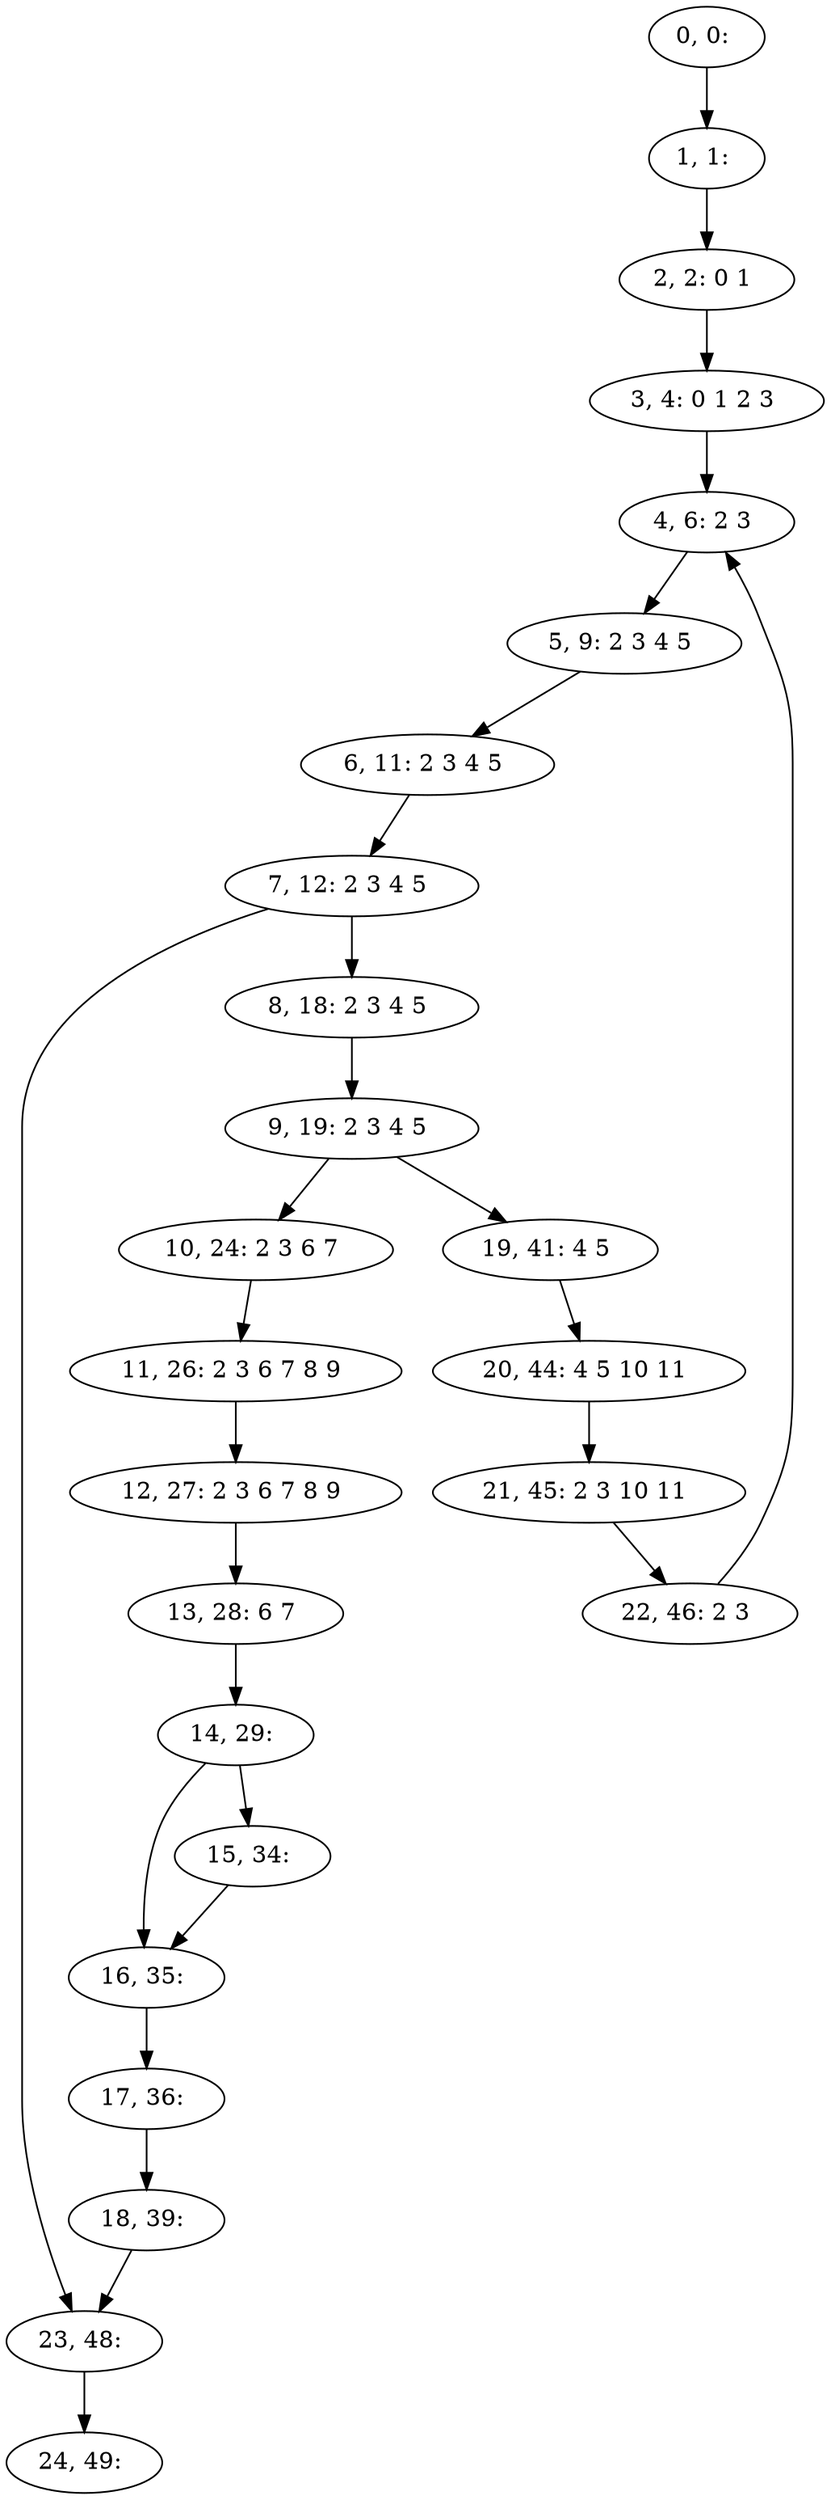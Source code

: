 digraph G {
0[label="0, 0: "];
1[label="1, 1: "];
2[label="2, 2: 0 1 "];
3[label="3, 4: 0 1 2 3 "];
4[label="4, 6: 2 3 "];
5[label="5, 9: 2 3 4 5 "];
6[label="6, 11: 2 3 4 5 "];
7[label="7, 12: 2 3 4 5 "];
8[label="8, 18: 2 3 4 5 "];
9[label="9, 19: 2 3 4 5 "];
10[label="10, 24: 2 3 6 7 "];
11[label="11, 26: 2 3 6 7 8 9 "];
12[label="12, 27: 2 3 6 7 8 9 "];
13[label="13, 28: 6 7 "];
14[label="14, 29: "];
15[label="15, 34: "];
16[label="16, 35: "];
17[label="17, 36: "];
18[label="18, 39: "];
19[label="19, 41: 4 5 "];
20[label="20, 44: 4 5 10 11 "];
21[label="21, 45: 2 3 10 11 "];
22[label="22, 46: 2 3 "];
23[label="23, 48: "];
24[label="24, 49: "];
0->1 ;
1->2 ;
2->3 ;
3->4 ;
4->5 ;
5->6 ;
6->7 ;
7->8 ;
7->23 ;
8->9 ;
9->10 ;
9->19 ;
10->11 ;
11->12 ;
12->13 ;
13->14 ;
14->15 ;
14->16 ;
15->16 ;
16->17 ;
17->18 ;
18->23 ;
19->20 ;
20->21 ;
21->22 ;
22->4 ;
23->24 ;
}
